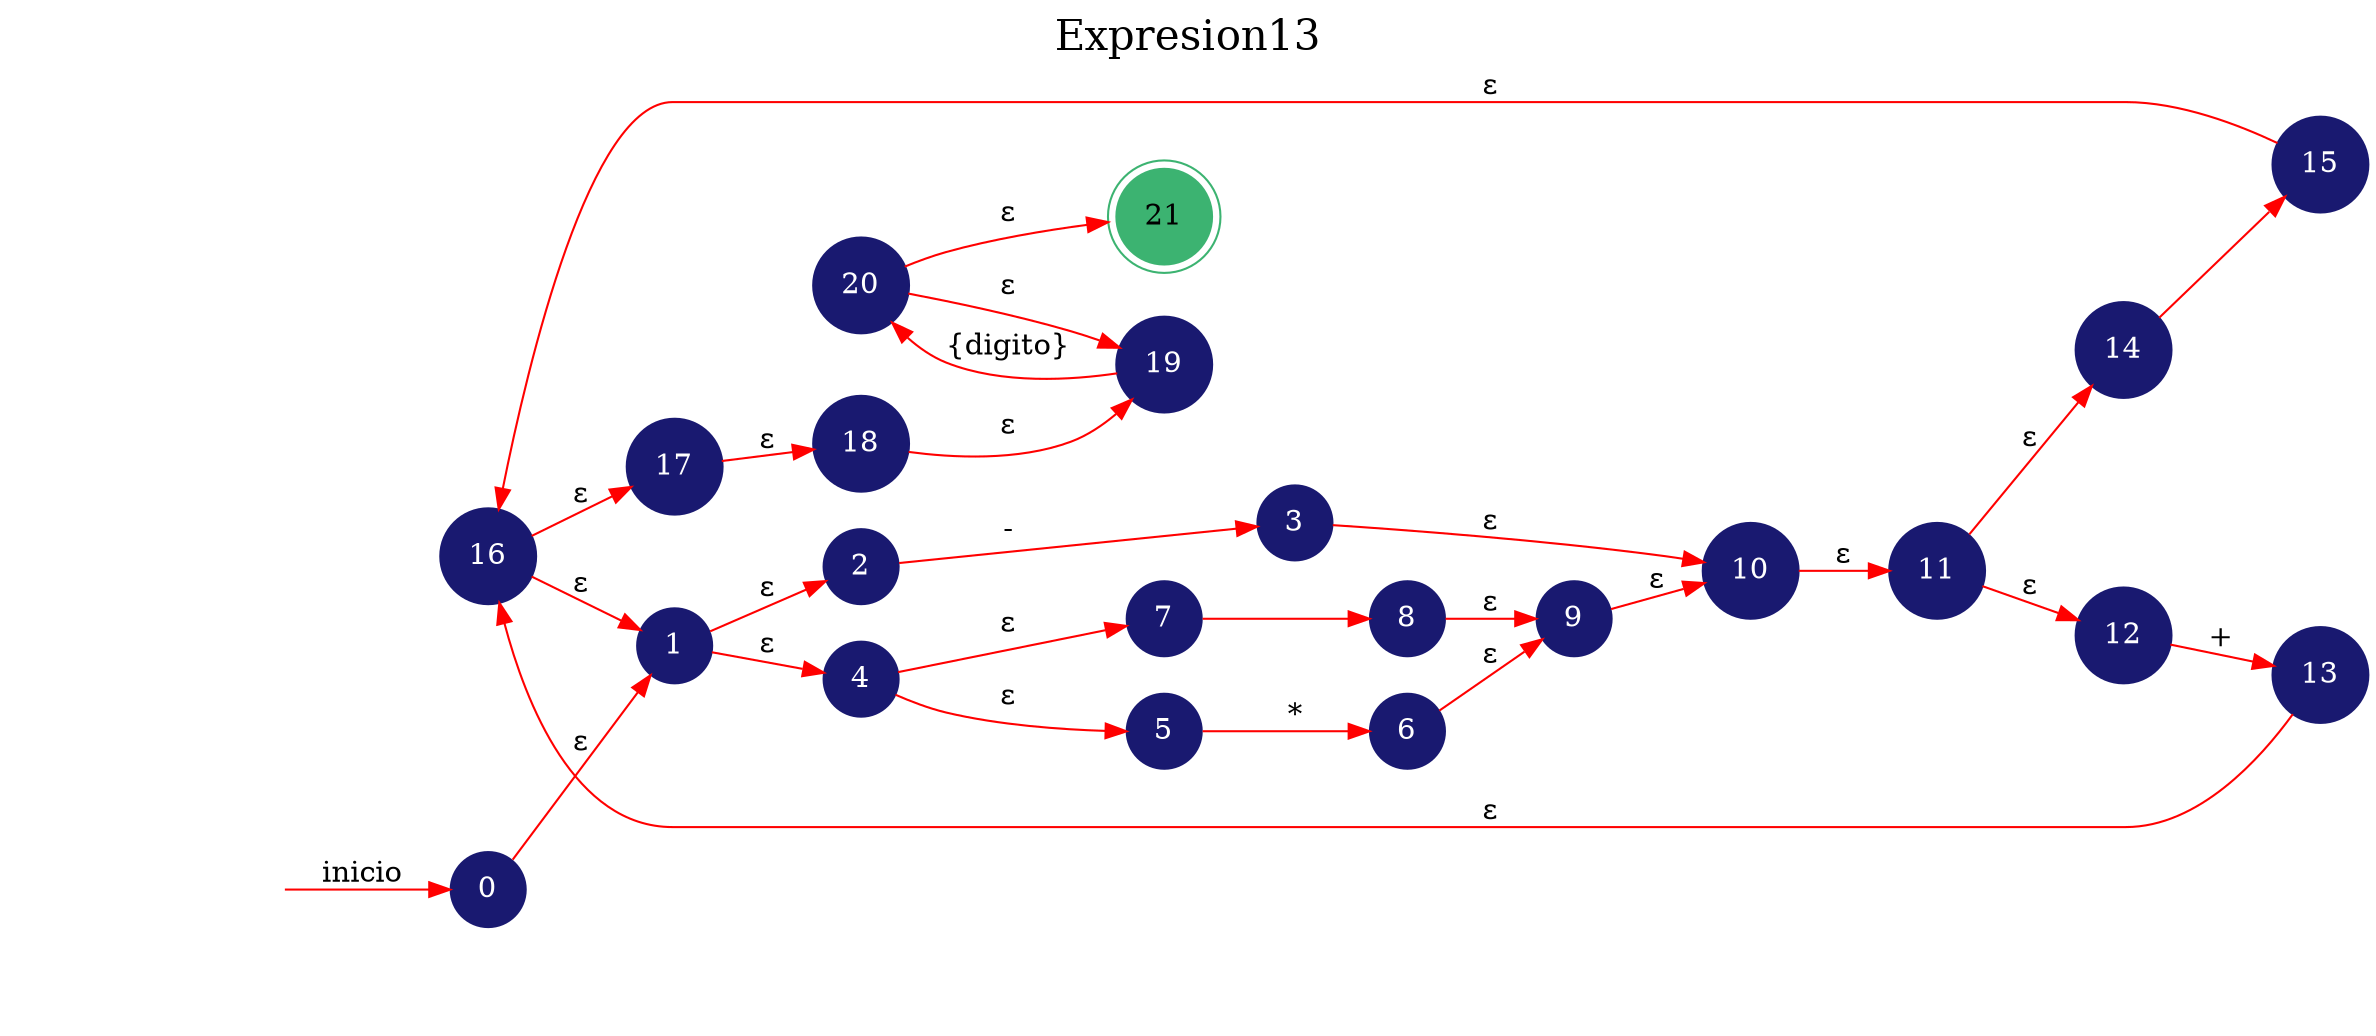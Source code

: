 digraph automata_finito {
	rankdir=LR;
	graph [label="Expresion13", labelloc=t, fontsize=20]; 
	node [shape=doublecircle, style = filled,color = mediumseagreen]; "21";
	node [shape=circle];
	node [color=midnightblue,fontcolor=white];
	edge [color=red];
	secret_node [style=invis];
	secret_node -> "0" [label="inicio"];
	"0" -> "1" [label="ε"];
	"1" -> "4" [label="ε"];
	"1" -> "2" [label="ε"];
	"2" -> "3" [label="-"];
	"3" -> "10" [label="ε"];
	"4" -> "7" [label="ε"];
	"4" -> "5" [label="ε"];
	"5" -> "6" [label="*"];
	"6" -> "9" [label="ε"];
	"7" -> "8" [label=""];
	"8" -> "9" [label="ε"];
	"9" -> "10" [label="ε"];
	"10" -> "11" [label="ε"];
	"11" -> "14" [label="ε"];
	"11" -> "12" [label="ε"];
	"12" -> "13" [label="+"];
	"13" -> "16" [label="ε"];
	"14" -> "15" [label=""];
	"15" -> "16" [label="ε"];
	"16" -> "1" [label="ε"];
	"16" -> "17" [label="ε"];
	"17" -> "18" [label="ε"];
	"18" -> "19" [label="ε"];
	"19" -> "20" [label="{digito}"];
	"20" -> "19" [label="ε"];
	"20" -> "21" [label="ε"];
}
